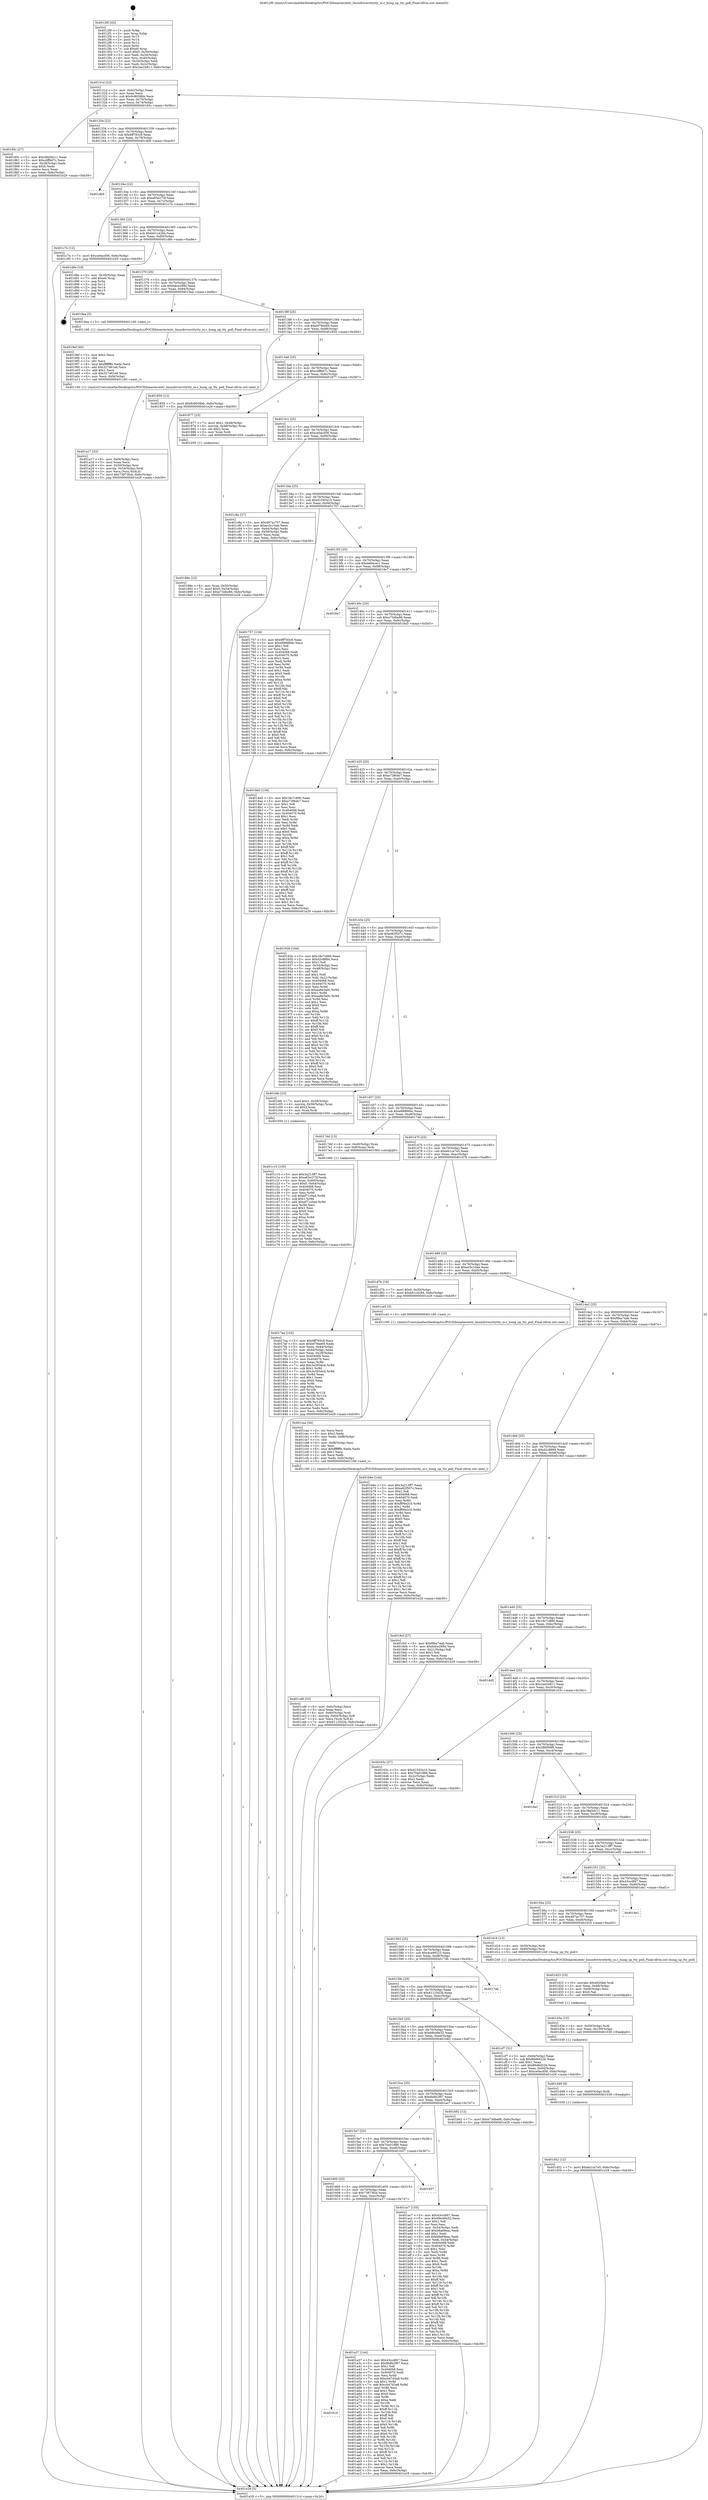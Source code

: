 digraph "0x4012f0" {
  label = "0x4012f0 (/mnt/c/Users/mathe/Desktop/tcc/POCII/binaries/extr_linuxdriversttytty_io.c_hung_up_tty_poll_Final-ollvm.out::main(0))"
  labelloc = "t"
  node[shape=record]

  Entry [label="",width=0.3,height=0.3,shape=circle,fillcolor=black,style=filled]
  "0x40131d" [label="{
     0x40131d [23]\l
     | [instrs]\l
     &nbsp;&nbsp;0x40131d \<+3\>: mov -0x6c(%rbp),%eax\l
     &nbsp;&nbsp;0x401320 \<+2\>: mov %eax,%ecx\l
     &nbsp;&nbsp;0x401322 \<+6\>: sub $0x9c8058bb,%ecx\l
     &nbsp;&nbsp;0x401328 \<+3\>: mov %eax,-0x70(%rbp)\l
     &nbsp;&nbsp;0x40132b \<+3\>: mov %ecx,-0x74(%rbp)\l
     &nbsp;&nbsp;0x40132e \<+6\>: je 000000000040185c \<main+0x56c\>\l
  }"]
  "0x40185c" [label="{
     0x40185c [27]\l
     | [instrs]\l
     &nbsp;&nbsp;0x40185c \<+5\>: mov $0x39a5dc11,%eax\l
     &nbsp;&nbsp;0x401861 \<+5\>: mov $0xcdffb67c,%ecx\l
     &nbsp;&nbsp;0x401866 \<+3\>: mov -0x28(%rbp),%edx\l
     &nbsp;&nbsp;0x401869 \<+3\>: cmp $0x0,%edx\l
     &nbsp;&nbsp;0x40186c \<+3\>: cmove %ecx,%eax\l
     &nbsp;&nbsp;0x40186f \<+3\>: mov %eax,-0x6c(%rbp)\l
     &nbsp;&nbsp;0x401872 \<+5\>: jmp 0000000000401e29 \<main+0xb39\>\l
  }"]
  "0x401334" [label="{
     0x401334 [22]\l
     | [instrs]\l
     &nbsp;&nbsp;0x401334 \<+5\>: jmp 0000000000401339 \<main+0x49\>\l
     &nbsp;&nbsp;0x401339 \<+3\>: mov -0x70(%rbp),%eax\l
     &nbsp;&nbsp;0x40133c \<+5\>: sub $0x9ff783c9,%eax\l
     &nbsp;&nbsp;0x401341 \<+3\>: mov %eax,-0x78(%rbp)\l
     &nbsp;&nbsp;0x401344 \<+6\>: je 0000000000401db9 \<main+0xac9\>\l
  }"]
  Exit [label="",width=0.3,height=0.3,shape=circle,fillcolor=black,style=filled,peripheries=2]
  "0x401db9" [label="{
     0x401db9\l
  }", style=dashed]
  "0x40134a" [label="{
     0x40134a [22]\l
     | [instrs]\l
     &nbsp;&nbsp;0x40134a \<+5\>: jmp 000000000040134f \<main+0x5f\>\l
     &nbsp;&nbsp;0x40134f \<+3\>: mov -0x70(%rbp),%eax\l
     &nbsp;&nbsp;0x401352 \<+5\>: sub $0xa65e273f,%eax\l
     &nbsp;&nbsp;0x401357 \<+3\>: mov %eax,-0x7c(%rbp)\l
     &nbsp;&nbsp;0x40135a \<+6\>: je 0000000000401c7e \<main+0x98e\>\l
  }"]
  "0x401d52" [label="{
     0x401d52 [12]\l
     | [instrs]\l
     &nbsp;&nbsp;0x401d52 \<+7\>: movl $0xeb1ca7e5,-0x6c(%rbp)\l
     &nbsp;&nbsp;0x401d59 \<+5\>: jmp 0000000000401e29 \<main+0xb39\>\l
  }"]
  "0x401c7e" [label="{
     0x401c7e [12]\l
     | [instrs]\l
     &nbsp;&nbsp;0x401c7e \<+7\>: movl $0xce0acd56,-0x6c(%rbp)\l
     &nbsp;&nbsp;0x401c85 \<+5\>: jmp 0000000000401e29 \<main+0xb39\>\l
  }"]
  "0x401360" [label="{
     0x401360 [22]\l
     | [instrs]\l
     &nbsp;&nbsp;0x401360 \<+5\>: jmp 0000000000401365 \<main+0x75\>\l
     &nbsp;&nbsp;0x401365 \<+3\>: mov -0x70(%rbp),%eax\l
     &nbsp;&nbsp;0x401368 \<+5\>: sub $0xb01c4284,%eax\l
     &nbsp;&nbsp;0x40136d \<+3\>: mov %eax,-0x80(%rbp)\l
     &nbsp;&nbsp;0x401370 \<+6\>: je 0000000000401d8e \<main+0xa9e\>\l
  }"]
  "0x401d49" [label="{
     0x401d49 [9]\l
     | [instrs]\l
     &nbsp;&nbsp;0x401d49 \<+4\>: mov -0x60(%rbp),%rdi\l
     &nbsp;&nbsp;0x401d4d \<+5\>: call 0000000000401030 \<free@plt\>\l
     | [calls]\l
     &nbsp;&nbsp;0x401030 \{1\} (unknown)\l
  }"]
  "0x401d8e" [label="{
     0x401d8e [19]\l
     | [instrs]\l
     &nbsp;&nbsp;0x401d8e \<+3\>: mov -0x30(%rbp),%eax\l
     &nbsp;&nbsp;0x401d91 \<+7\>: add $0xe0,%rsp\l
     &nbsp;&nbsp;0x401d98 \<+1\>: pop %rbx\l
     &nbsp;&nbsp;0x401d99 \<+2\>: pop %r12\l
     &nbsp;&nbsp;0x401d9b \<+2\>: pop %r14\l
     &nbsp;&nbsp;0x401d9d \<+2\>: pop %r15\l
     &nbsp;&nbsp;0x401d9f \<+1\>: pop %rbp\l
     &nbsp;&nbsp;0x401da0 \<+1\>: ret\l
  }"]
  "0x401376" [label="{
     0x401376 [25]\l
     | [instrs]\l
     &nbsp;&nbsp;0x401376 \<+5\>: jmp 000000000040137b \<main+0x8b\>\l
     &nbsp;&nbsp;0x40137b \<+3\>: mov -0x70(%rbp),%eax\l
     &nbsp;&nbsp;0x40137e \<+5\>: sub $0xbdce289d,%eax\l
     &nbsp;&nbsp;0x401383 \<+6\>: mov %eax,-0x84(%rbp)\l
     &nbsp;&nbsp;0x401389 \<+6\>: je 00000000004019ea \<main+0x6fa\>\l
  }"]
  "0x401d3a" [label="{
     0x401d3a [15]\l
     | [instrs]\l
     &nbsp;&nbsp;0x401d3a \<+4\>: mov -0x50(%rbp),%rdi\l
     &nbsp;&nbsp;0x401d3e \<+6\>: mov %eax,-0x100(%rbp)\l
     &nbsp;&nbsp;0x401d44 \<+5\>: call 0000000000401030 \<free@plt\>\l
     | [calls]\l
     &nbsp;&nbsp;0x401030 \{1\} (unknown)\l
  }"]
  "0x4019ea" [label="{
     0x4019ea [5]\l
     | [instrs]\l
     &nbsp;&nbsp;0x4019ea \<+5\>: call 0000000000401160 \<next_i\>\l
     | [calls]\l
     &nbsp;&nbsp;0x401160 \{1\} (/mnt/c/Users/mathe/Desktop/tcc/POCII/binaries/extr_linuxdriversttytty_io.c_hung_up_tty_poll_Final-ollvm.out::next_i)\l
  }"]
  "0x40138f" [label="{
     0x40138f [25]\l
     | [instrs]\l
     &nbsp;&nbsp;0x40138f \<+5\>: jmp 0000000000401394 \<main+0xa4\>\l
     &nbsp;&nbsp;0x401394 \<+3\>: mov -0x70(%rbp),%eax\l
     &nbsp;&nbsp;0x401397 \<+5\>: sub $0xbf79ee69,%eax\l
     &nbsp;&nbsp;0x40139c \<+6\>: mov %eax,-0x88(%rbp)\l
     &nbsp;&nbsp;0x4013a2 \<+6\>: je 0000000000401850 \<main+0x560\>\l
  }"]
  "0x401d23" [label="{
     0x401d23 [23]\l
     | [instrs]\l
     &nbsp;&nbsp;0x401d23 \<+10\>: movabs $0x4020b6,%rdi\l
     &nbsp;&nbsp;0x401d2d \<+3\>: mov %eax,-0x68(%rbp)\l
     &nbsp;&nbsp;0x401d30 \<+3\>: mov -0x68(%rbp),%esi\l
     &nbsp;&nbsp;0x401d33 \<+2\>: mov $0x0,%al\l
     &nbsp;&nbsp;0x401d35 \<+5\>: call 0000000000401040 \<printf@plt\>\l
     | [calls]\l
     &nbsp;&nbsp;0x401040 \{1\} (unknown)\l
  }"]
  "0x401850" [label="{
     0x401850 [12]\l
     | [instrs]\l
     &nbsp;&nbsp;0x401850 \<+7\>: movl $0x9c8058bb,-0x6c(%rbp)\l
     &nbsp;&nbsp;0x401857 \<+5\>: jmp 0000000000401e29 \<main+0xb39\>\l
  }"]
  "0x4013a8" [label="{
     0x4013a8 [25]\l
     | [instrs]\l
     &nbsp;&nbsp;0x4013a8 \<+5\>: jmp 00000000004013ad \<main+0xbd\>\l
     &nbsp;&nbsp;0x4013ad \<+3\>: mov -0x70(%rbp),%eax\l
     &nbsp;&nbsp;0x4013b0 \<+5\>: sub $0xcdffb67c,%eax\l
     &nbsp;&nbsp;0x4013b5 \<+6\>: mov %eax,-0x8c(%rbp)\l
     &nbsp;&nbsp;0x4013bb \<+6\>: je 0000000000401877 \<main+0x587\>\l
  }"]
  "0x401cd6" [label="{
     0x401cd6 [33]\l
     | [instrs]\l
     &nbsp;&nbsp;0x401cd6 \<+6\>: mov -0xfc(%rbp),%ecx\l
     &nbsp;&nbsp;0x401cdc \<+3\>: imul %eax,%ecx\l
     &nbsp;&nbsp;0x401cdf \<+4\>: mov -0x60(%rbp),%rdi\l
     &nbsp;&nbsp;0x401ce3 \<+4\>: movslq -0x64(%rbp),%r8\l
     &nbsp;&nbsp;0x401ce7 \<+4\>: mov %ecx,(%rdi,%r8,4)\l
     &nbsp;&nbsp;0x401ceb \<+7\>: movl $0x6112542b,-0x6c(%rbp)\l
     &nbsp;&nbsp;0x401cf2 \<+5\>: jmp 0000000000401e29 \<main+0xb39\>\l
  }"]
  "0x401877" [label="{
     0x401877 [23]\l
     | [instrs]\l
     &nbsp;&nbsp;0x401877 \<+7\>: movl $0x1,-0x48(%rbp)\l
     &nbsp;&nbsp;0x40187e \<+4\>: movslq -0x48(%rbp),%rax\l
     &nbsp;&nbsp;0x401882 \<+4\>: shl $0x2,%rax\l
     &nbsp;&nbsp;0x401886 \<+3\>: mov %rax,%rdi\l
     &nbsp;&nbsp;0x401889 \<+5\>: call 0000000000401050 \<malloc@plt\>\l
     | [calls]\l
     &nbsp;&nbsp;0x401050 \{1\} (unknown)\l
  }"]
  "0x4013c1" [label="{
     0x4013c1 [25]\l
     | [instrs]\l
     &nbsp;&nbsp;0x4013c1 \<+5\>: jmp 00000000004013c6 \<main+0xd6\>\l
     &nbsp;&nbsp;0x4013c6 \<+3\>: mov -0x70(%rbp),%eax\l
     &nbsp;&nbsp;0x4013c9 \<+5\>: sub $0xce0acd56,%eax\l
     &nbsp;&nbsp;0x4013ce \<+6\>: mov %eax,-0x90(%rbp)\l
     &nbsp;&nbsp;0x4013d4 \<+6\>: je 0000000000401c8a \<main+0x99a\>\l
  }"]
  "0x401caa" [label="{
     0x401caa [44]\l
     | [instrs]\l
     &nbsp;&nbsp;0x401caa \<+2\>: xor %ecx,%ecx\l
     &nbsp;&nbsp;0x401cac \<+5\>: mov $0x2,%edx\l
     &nbsp;&nbsp;0x401cb1 \<+6\>: mov %edx,-0xf8(%rbp)\l
     &nbsp;&nbsp;0x401cb7 \<+1\>: cltd\l
     &nbsp;&nbsp;0x401cb8 \<+6\>: mov -0xf8(%rbp),%esi\l
     &nbsp;&nbsp;0x401cbe \<+2\>: idiv %esi\l
     &nbsp;&nbsp;0x401cc0 \<+6\>: imul $0xfffffffe,%edx,%edx\l
     &nbsp;&nbsp;0x401cc6 \<+3\>: sub $0x1,%ecx\l
     &nbsp;&nbsp;0x401cc9 \<+2\>: sub %ecx,%edx\l
     &nbsp;&nbsp;0x401ccb \<+6\>: mov %edx,-0xfc(%rbp)\l
     &nbsp;&nbsp;0x401cd1 \<+5\>: call 0000000000401160 \<next_i\>\l
     | [calls]\l
     &nbsp;&nbsp;0x401160 \{1\} (/mnt/c/Users/mathe/Desktop/tcc/POCII/binaries/extr_linuxdriversttytty_io.c_hung_up_tty_poll_Final-ollvm.out::next_i)\l
  }"]
  "0x401c8a" [label="{
     0x401c8a [27]\l
     | [instrs]\l
     &nbsp;&nbsp;0x401c8a \<+5\>: mov $0x497ac757,%eax\l
     &nbsp;&nbsp;0x401c8f \<+5\>: mov $0xec5c10ab,%ecx\l
     &nbsp;&nbsp;0x401c94 \<+3\>: mov -0x64(%rbp),%edx\l
     &nbsp;&nbsp;0x401c97 \<+3\>: cmp -0x58(%rbp),%edx\l
     &nbsp;&nbsp;0x401c9a \<+3\>: cmovl %ecx,%eax\l
     &nbsp;&nbsp;0x401c9d \<+3\>: mov %eax,-0x6c(%rbp)\l
     &nbsp;&nbsp;0x401ca0 \<+5\>: jmp 0000000000401e29 \<main+0xb39\>\l
  }"]
  "0x4013da" [label="{
     0x4013da [25]\l
     | [instrs]\l
     &nbsp;&nbsp;0x4013da \<+5\>: jmp 00000000004013df \<main+0xef\>\l
     &nbsp;&nbsp;0x4013df \<+3\>: mov -0x70(%rbp),%eax\l
     &nbsp;&nbsp;0x4013e2 \<+5\>: sub $0xd1545a10,%eax\l
     &nbsp;&nbsp;0x4013e7 \<+6\>: mov %eax,-0x94(%rbp)\l
     &nbsp;&nbsp;0x4013ed \<+6\>: je 0000000000401757 \<main+0x467\>\l
  }"]
  "0x401c15" [label="{
     0x401c15 [105]\l
     | [instrs]\l
     &nbsp;&nbsp;0x401c15 \<+5\>: mov $0x3a213ff7,%ecx\l
     &nbsp;&nbsp;0x401c1a \<+5\>: mov $0xa65e273f,%edx\l
     &nbsp;&nbsp;0x401c1f \<+4\>: mov %rax,-0x60(%rbp)\l
     &nbsp;&nbsp;0x401c23 \<+7\>: movl $0x0,-0x64(%rbp)\l
     &nbsp;&nbsp;0x401c2a \<+7\>: mov 0x404068,%esi\l
     &nbsp;&nbsp;0x401c31 \<+8\>: mov 0x404070,%r8d\l
     &nbsp;&nbsp;0x401c39 \<+3\>: mov %esi,%r9d\l
     &nbsp;&nbsp;0x401c3c \<+7\>: sub $0xef71c0a4,%r9d\l
     &nbsp;&nbsp;0x401c43 \<+4\>: sub $0x1,%r9d\l
     &nbsp;&nbsp;0x401c47 \<+7\>: add $0xef71c0a4,%r9d\l
     &nbsp;&nbsp;0x401c4e \<+4\>: imul %r9d,%esi\l
     &nbsp;&nbsp;0x401c52 \<+3\>: and $0x1,%esi\l
     &nbsp;&nbsp;0x401c55 \<+3\>: cmp $0x0,%esi\l
     &nbsp;&nbsp;0x401c58 \<+4\>: sete %r10b\l
     &nbsp;&nbsp;0x401c5c \<+4\>: cmp $0xa,%r8d\l
     &nbsp;&nbsp;0x401c60 \<+4\>: setl %r11b\l
     &nbsp;&nbsp;0x401c64 \<+3\>: mov %r10b,%bl\l
     &nbsp;&nbsp;0x401c67 \<+3\>: and %r11b,%bl\l
     &nbsp;&nbsp;0x401c6a \<+3\>: xor %r11b,%r10b\l
     &nbsp;&nbsp;0x401c6d \<+3\>: or %r10b,%bl\l
     &nbsp;&nbsp;0x401c70 \<+3\>: test $0x1,%bl\l
     &nbsp;&nbsp;0x401c73 \<+3\>: cmovne %edx,%ecx\l
     &nbsp;&nbsp;0x401c76 \<+3\>: mov %ecx,-0x6c(%rbp)\l
     &nbsp;&nbsp;0x401c79 \<+5\>: jmp 0000000000401e29 \<main+0xb39\>\l
  }"]
  "0x401757" [label="{
     0x401757 [134]\l
     | [instrs]\l
     &nbsp;&nbsp;0x401757 \<+5\>: mov $0x9ff783c9,%eax\l
     &nbsp;&nbsp;0x40175c \<+5\>: mov $0xe898884c,%ecx\l
     &nbsp;&nbsp;0x401761 \<+2\>: mov $0x1,%dl\l
     &nbsp;&nbsp;0x401763 \<+2\>: xor %esi,%esi\l
     &nbsp;&nbsp;0x401765 \<+7\>: mov 0x404068,%edi\l
     &nbsp;&nbsp;0x40176c \<+8\>: mov 0x404070,%r8d\l
     &nbsp;&nbsp;0x401774 \<+3\>: sub $0x1,%esi\l
     &nbsp;&nbsp;0x401777 \<+3\>: mov %edi,%r9d\l
     &nbsp;&nbsp;0x40177a \<+3\>: add %esi,%r9d\l
     &nbsp;&nbsp;0x40177d \<+4\>: imul %r9d,%edi\l
     &nbsp;&nbsp;0x401781 \<+3\>: and $0x1,%edi\l
     &nbsp;&nbsp;0x401784 \<+3\>: cmp $0x0,%edi\l
     &nbsp;&nbsp;0x401787 \<+4\>: sete %r10b\l
     &nbsp;&nbsp;0x40178b \<+4\>: cmp $0xa,%r8d\l
     &nbsp;&nbsp;0x40178f \<+4\>: setl %r11b\l
     &nbsp;&nbsp;0x401793 \<+3\>: mov %r10b,%bl\l
     &nbsp;&nbsp;0x401796 \<+3\>: xor $0xff,%bl\l
     &nbsp;&nbsp;0x401799 \<+3\>: mov %r11b,%r14b\l
     &nbsp;&nbsp;0x40179c \<+4\>: xor $0xff,%r14b\l
     &nbsp;&nbsp;0x4017a0 \<+3\>: xor $0x0,%dl\l
     &nbsp;&nbsp;0x4017a3 \<+3\>: mov %bl,%r15b\l
     &nbsp;&nbsp;0x4017a6 \<+4\>: and $0x0,%r15b\l
     &nbsp;&nbsp;0x4017aa \<+3\>: and %dl,%r10b\l
     &nbsp;&nbsp;0x4017ad \<+3\>: mov %r14b,%r12b\l
     &nbsp;&nbsp;0x4017b0 \<+4\>: and $0x0,%r12b\l
     &nbsp;&nbsp;0x4017b4 \<+3\>: and %dl,%r11b\l
     &nbsp;&nbsp;0x4017b7 \<+3\>: or %r10b,%r15b\l
     &nbsp;&nbsp;0x4017ba \<+3\>: or %r11b,%r12b\l
     &nbsp;&nbsp;0x4017bd \<+3\>: xor %r12b,%r15b\l
     &nbsp;&nbsp;0x4017c0 \<+3\>: or %r14b,%bl\l
     &nbsp;&nbsp;0x4017c3 \<+3\>: xor $0xff,%bl\l
     &nbsp;&nbsp;0x4017c6 \<+3\>: or $0x0,%dl\l
     &nbsp;&nbsp;0x4017c9 \<+2\>: and %dl,%bl\l
     &nbsp;&nbsp;0x4017cb \<+3\>: or %bl,%r15b\l
     &nbsp;&nbsp;0x4017ce \<+4\>: test $0x1,%r15b\l
     &nbsp;&nbsp;0x4017d2 \<+3\>: cmovne %ecx,%eax\l
     &nbsp;&nbsp;0x4017d5 \<+3\>: mov %eax,-0x6c(%rbp)\l
     &nbsp;&nbsp;0x4017d8 \<+5\>: jmp 0000000000401e29 \<main+0xb39\>\l
  }"]
  "0x4013f3" [label="{
     0x4013f3 [25]\l
     | [instrs]\l
     &nbsp;&nbsp;0x4013f3 \<+5\>: jmp 00000000004013f8 \<main+0x108\>\l
     &nbsp;&nbsp;0x4013f8 \<+3\>: mov -0x70(%rbp),%eax\l
     &nbsp;&nbsp;0x4013fb \<+5\>: sub $0xde84cec1,%eax\l
     &nbsp;&nbsp;0x401400 \<+6\>: mov %eax,-0x98(%rbp)\l
     &nbsp;&nbsp;0x401406 \<+6\>: je 00000000004016e7 \<main+0x3f7\>\l
  }"]
  "0x401619" [label="{
     0x401619\l
  }", style=dashed]
  "0x4016e7" [label="{
     0x4016e7\l
  }", style=dashed]
  "0x40140c" [label="{
     0x40140c [25]\l
     | [instrs]\l
     &nbsp;&nbsp;0x40140c \<+5\>: jmp 0000000000401411 \<main+0x121\>\l
     &nbsp;&nbsp;0x401411 \<+3\>: mov -0x70(%rbp),%eax\l
     &nbsp;&nbsp;0x401414 \<+5\>: sub $0xe73dbe86,%eax\l
     &nbsp;&nbsp;0x401419 \<+6\>: mov %eax,-0x9c(%rbp)\l
     &nbsp;&nbsp;0x40141f \<+6\>: je 00000000004018a5 \<main+0x5b5\>\l
  }"]
  "0x401a37" [label="{
     0x401a37 [144]\l
     | [instrs]\l
     &nbsp;&nbsp;0x401a37 \<+5\>: mov $0x43ccdf47,%eax\l
     &nbsp;&nbsp;0x401a3c \<+5\>: mov $0x6b8b2f97,%ecx\l
     &nbsp;&nbsp;0x401a41 \<+2\>: mov $0x1,%dl\l
     &nbsp;&nbsp;0x401a43 \<+7\>: mov 0x404068,%esi\l
     &nbsp;&nbsp;0x401a4a \<+7\>: mov 0x404070,%edi\l
     &nbsp;&nbsp;0x401a51 \<+3\>: mov %esi,%r8d\l
     &nbsp;&nbsp;0x401a54 \<+7\>: sub $0xcb47d3a8,%r8d\l
     &nbsp;&nbsp;0x401a5b \<+4\>: sub $0x1,%r8d\l
     &nbsp;&nbsp;0x401a5f \<+7\>: add $0xcb47d3a8,%r8d\l
     &nbsp;&nbsp;0x401a66 \<+4\>: imul %r8d,%esi\l
     &nbsp;&nbsp;0x401a6a \<+3\>: and $0x1,%esi\l
     &nbsp;&nbsp;0x401a6d \<+3\>: cmp $0x0,%esi\l
     &nbsp;&nbsp;0x401a70 \<+4\>: sete %r9b\l
     &nbsp;&nbsp;0x401a74 \<+3\>: cmp $0xa,%edi\l
     &nbsp;&nbsp;0x401a77 \<+4\>: setl %r10b\l
     &nbsp;&nbsp;0x401a7b \<+3\>: mov %r9b,%r11b\l
     &nbsp;&nbsp;0x401a7e \<+4\>: xor $0xff,%r11b\l
     &nbsp;&nbsp;0x401a82 \<+3\>: mov %r10b,%bl\l
     &nbsp;&nbsp;0x401a85 \<+3\>: xor $0xff,%bl\l
     &nbsp;&nbsp;0x401a88 \<+3\>: xor $0x0,%dl\l
     &nbsp;&nbsp;0x401a8b \<+3\>: mov %r11b,%r14b\l
     &nbsp;&nbsp;0x401a8e \<+4\>: and $0x0,%r14b\l
     &nbsp;&nbsp;0x401a92 \<+3\>: and %dl,%r9b\l
     &nbsp;&nbsp;0x401a95 \<+3\>: mov %bl,%r15b\l
     &nbsp;&nbsp;0x401a98 \<+4\>: and $0x0,%r15b\l
     &nbsp;&nbsp;0x401a9c \<+3\>: and %dl,%r10b\l
     &nbsp;&nbsp;0x401a9f \<+3\>: or %r9b,%r14b\l
     &nbsp;&nbsp;0x401aa2 \<+3\>: or %r10b,%r15b\l
     &nbsp;&nbsp;0x401aa5 \<+3\>: xor %r15b,%r14b\l
     &nbsp;&nbsp;0x401aa8 \<+3\>: or %bl,%r11b\l
     &nbsp;&nbsp;0x401aab \<+4\>: xor $0xff,%r11b\l
     &nbsp;&nbsp;0x401aaf \<+3\>: or $0x0,%dl\l
     &nbsp;&nbsp;0x401ab2 \<+3\>: and %dl,%r11b\l
     &nbsp;&nbsp;0x401ab5 \<+3\>: or %r11b,%r14b\l
     &nbsp;&nbsp;0x401ab8 \<+4\>: test $0x1,%r14b\l
     &nbsp;&nbsp;0x401abc \<+3\>: cmovne %ecx,%eax\l
     &nbsp;&nbsp;0x401abf \<+3\>: mov %eax,-0x6c(%rbp)\l
     &nbsp;&nbsp;0x401ac2 \<+5\>: jmp 0000000000401e29 \<main+0xb39\>\l
  }"]
  "0x4018a5" [label="{
     0x4018a5 [134]\l
     | [instrs]\l
     &nbsp;&nbsp;0x4018a5 \<+5\>: mov $0x18c7c890,%eax\l
     &nbsp;&nbsp;0x4018aa \<+5\>: mov $0xe73f6de7,%ecx\l
     &nbsp;&nbsp;0x4018af \<+2\>: mov $0x1,%dl\l
     &nbsp;&nbsp;0x4018b1 \<+2\>: xor %esi,%esi\l
     &nbsp;&nbsp;0x4018b3 \<+7\>: mov 0x404068,%edi\l
     &nbsp;&nbsp;0x4018ba \<+8\>: mov 0x404070,%r8d\l
     &nbsp;&nbsp;0x4018c2 \<+3\>: sub $0x1,%esi\l
     &nbsp;&nbsp;0x4018c5 \<+3\>: mov %edi,%r9d\l
     &nbsp;&nbsp;0x4018c8 \<+3\>: add %esi,%r9d\l
     &nbsp;&nbsp;0x4018cb \<+4\>: imul %r9d,%edi\l
     &nbsp;&nbsp;0x4018cf \<+3\>: and $0x1,%edi\l
     &nbsp;&nbsp;0x4018d2 \<+3\>: cmp $0x0,%edi\l
     &nbsp;&nbsp;0x4018d5 \<+4\>: sete %r10b\l
     &nbsp;&nbsp;0x4018d9 \<+4\>: cmp $0xa,%r8d\l
     &nbsp;&nbsp;0x4018dd \<+4\>: setl %r11b\l
     &nbsp;&nbsp;0x4018e1 \<+3\>: mov %r10b,%bl\l
     &nbsp;&nbsp;0x4018e4 \<+3\>: xor $0xff,%bl\l
     &nbsp;&nbsp;0x4018e7 \<+3\>: mov %r11b,%r14b\l
     &nbsp;&nbsp;0x4018ea \<+4\>: xor $0xff,%r14b\l
     &nbsp;&nbsp;0x4018ee \<+3\>: xor $0x1,%dl\l
     &nbsp;&nbsp;0x4018f1 \<+3\>: mov %bl,%r15b\l
     &nbsp;&nbsp;0x4018f4 \<+4\>: and $0xff,%r15b\l
     &nbsp;&nbsp;0x4018f8 \<+3\>: and %dl,%r10b\l
     &nbsp;&nbsp;0x4018fb \<+3\>: mov %r14b,%r12b\l
     &nbsp;&nbsp;0x4018fe \<+4\>: and $0xff,%r12b\l
     &nbsp;&nbsp;0x401902 \<+3\>: and %dl,%r11b\l
     &nbsp;&nbsp;0x401905 \<+3\>: or %r10b,%r15b\l
     &nbsp;&nbsp;0x401908 \<+3\>: or %r11b,%r12b\l
     &nbsp;&nbsp;0x40190b \<+3\>: xor %r12b,%r15b\l
     &nbsp;&nbsp;0x40190e \<+3\>: or %r14b,%bl\l
     &nbsp;&nbsp;0x401911 \<+3\>: xor $0xff,%bl\l
     &nbsp;&nbsp;0x401914 \<+3\>: or $0x1,%dl\l
     &nbsp;&nbsp;0x401917 \<+2\>: and %dl,%bl\l
     &nbsp;&nbsp;0x401919 \<+3\>: or %bl,%r15b\l
     &nbsp;&nbsp;0x40191c \<+4\>: test $0x1,%r15b\l
     &nbsp;&nbsp;0x401920 \<+3\>: cmovne %ecx,%eax\l
     &nbsp;&nbsp;0x401923 \<+3\>: mov %eax,-0x6c(%rbp)\l
     &nbsp;&nbsp;0x401926 \<+5\>: jmp 0000000000401e29 \<main+0xb39\>\l
  }"]
  "0x401425" [label="{
     0x401425 [25]\l
     | [instrs]\l
     &nbsp;&nbsp;0x401425 \<+5\>: jmp 000000000040142a \<main+0x13a\>\l
     &nbsp;&nbsp;0x40142a \<+3\>: mov -0x70(%rbp),%eax\l
     &nbsp;&nbsp;0x40142d \<+5\>: sub $0xe73f6de7,%eax\l
     &nbsp;&nbsp;0x401432 \<+6\>: mov %eax,-0xa0(%rbp)\l
     &nbsp;&nbsp;0x401438 \<+6\>: je 000000000040192b \<main+0x63b\>\l
  }"]
  "0x401600" [label="{
     0x401600 [25]\l
     | [instrs]\l
     &nbsp;&nbsp;0x401600 \<+5\>: jmp 0000000000401605 \<main+0x315\>\l
     &nbsp;&nbsp;0x401605 \<+3\>: mov -0x70(%rbp),%eax\l
     &nbsp;&nbsp;0x401608 \<+5\>: sub $0x73873fcb,%eax\l
     &nbsp;&nbsp;0x40160d \<+6\>: mov %eax,-0xec(%rbp)\l
     &nbsp;&nbsp;0x401613 \<+6\>: je 0000000000401a37 \<main+0x747\>\l
  }"]
  "0x40192b" [label="{
     0x40192b [164]\l
     | [instrs]\l
     &nbsp;&nbsp;0x40192b \<+5\>: mov $0x18c7c890,%eax\l
     &nbsp;&nbsp;0x401930 \<+5\>: mov $0xd2c8884,%ecx\l
     &nbsp;&nbsp;0x401935 \<+2\>: mov $0x1,%dl\l
     &nbsp;&nbsp;0x401937 \<+3\>: mov -0x54(%rbp),%esi\l
     &nbsp;&nbsp;0x40193a \<+3\>: cmp -0x48(%rbp),%esi\l
     &nbsp;&nbsp;0x40193d \<+4\>: setl %dil\l
     &nbsp;&nbsp;0x401941 \<+4\>: and $0x1,%dil\l
     &nbsp;&nbsp;0x401945 \<+4\>: mov %dil,-0x21(%rbp)\l
     &nbsp;&nbsp;0x401949 \<+7\>: mov 0x404068,%esi\l
     &nbsp;&nbsp;0x401950 \<+8\>: mov 0x404070,%r8d\l
     &nbsp;&nbsp;0x401958 \<+3\>: mov %esi,%r9d\l
     &nbsp;&nbsp;0x40195b \<+7\>: sub $0xaa8e3a0c,%r9d\l
     &nbsp;&nbsp;0x401962 \<+4\>: sub $0x1,%r9d\l
     &nbsp;&nbsp;0x401966 \<+7\>: add $0xaa8e3a0c,%r9d\l
     &nbsp;&nbsp;0x40196d \<+4\>: imul %r9d,%esi\l
     &nbsp;&nbsp;0x401971 \<+3\>: and $0x1,%esi\l
     &nbsp;&nbsp;0x401974 \<+3\>: cmp $0x0,%esi\l
     &nbsp;&nbsp;0x401977 \<+4\>: sete %dil\l
     &nbsp;&nbsp;0x40197b \<+4\>: cmp $0xa,%r8d\l
     &nbsp;&nbsp;0x40197f \<+4\>: setl %r10b\l
     &nbsp;&nbsp;0x401983 \<+3\>: mov %dil,%r11b\l
     &nbsp;&nbsp;0x401986 \<+4\>: xor $0xff,%r11b\l
     &nbsp;&nbsp;0x40198a \<+3\>: mov %r10b,%bl\l
     &nbsp;&nbsp;0x40198d \<+3\>: xor $0xff,%bl\l
     &nbsp;&nbsp;0x401990 \<+3\>: xor $0x0,%dl\l
     &nbsp;&nbsp;0x401993 \<+3\>: mov %r11b,%r14b\l
     &nbsp;&nbsp;0x401996 \<+4\>: and $0x0,%r14b\l
     &nbsp;&nbsp;0x40199a \<+3\>: and %dl,%dil\l
     &nbsp;&nbsp;0x40199d \<+3\>: mov %bl,%r15b\l
     &nbsp;&nbsp;0x4019a0 \<+4\>: and $0x0,%r15b\l
     &nbsp;&nbsp;0x4019a4 \<+3\>: and %dl,%r10b\l
     &nbsp;&nbsp;0x4019a7 \<+3\>: or %dil,%r14b\l
     &nbsp;&nbsp;0x4019aa \<+3\>: or %r10b,%r15b\l
     &nbsp;&nbsp;0x4019ad \<+3\>: xor %r15b,%r14b\l
     &nbsp;&nbsp;0x4019b0 \<+3\>: or %bl,%r11b\l
     &nbsp;&nbsp;0x4019b3 \<+4\>: xor $0xff,%r11b\l
     &nbsp;&nbsp;0x4019b7 \<+3\>: or $0x0,%dl\l
     &nbsp;&nbsp;0x4019ba \<+3\>: and %dl,%r11b\l
     &nbsp;&nbsp;0x4019bd \<+3\>: or %r11b,%r14b\l
     &nbsp;&nbsp;0x4019c0 \<+4\>: test $0x1,%r14b\l
     &nbsp;&nbsp;0x4019c4 \<+3\>: cmovne %ecx,%eax\l
     &nbsp;&nbsp;0x4019c7 \<+3\>: mov %eax,-0x6c(%rbp)\l
     &nbsp;&nbsp;0x4019ca \<+5\>: jmp 0000000000401e29 \<main+0xb39\>\l
  }"]
  "0x40143e" [label="{
     0x40143e [25]\l
     | [instrs]\l
     &nbsp;&nbsp;0x40143e \<+5\>: jmp 0000000000401443 \<main+0x153\>\l
     &nbsp;&nbsp;0x401443 \<+3\>: mov -0x70(%rbp),%eax\l
     &nbsp;&nbsp;0x401446 \<+5\>: sub $0xe82f507c,%eax\l
     &nbsp;&nbsp;0x40144b \<+6\>: mov %eax,-0xa4(%rbp)\l
     &nbsp;&nbsp;0x401451 \<+6\>: je 0000000000401bfe \<main+0x90e\>\l
  }"]
  "0x401657" [label="{
     0x401657\l
  }", style=dashed]
  "0x401bfe" [label="{
     0x401bfe [23]\l
     | [instrs]\l
     &nbsp;&nbsp;0x401bfe \<+7\>: movl $0x1,-0x58(%rbp)\l
     &nbsp;&nbsp;0x401c05 \<+4\>: movslq -0x58(%rbp),%rax\l
     &nbsp;&nbsp;0x401c09 \<+4\>: shl $0x2,%rax\l
     &nbsp;&nbsp;0x401c0d \<+3\>: mov %rax,%rdi\l
     &nbsp;&nbsp;0x401c10 \<+5\>: call 0000000000401050 \<malloc@plt\>\l
     | [calls]\l
     &nbsp;&nbsp;0x401050 \{1\} (unknown)\l
  }"]
  "0x401457" [label="{
     0x401457 [25]\l
     | [instrs]\l
     &nbsp;&nbsp;0x401457 \<+5\>: jmp 000000000040145c \<main+0x16c\>\l
     &nbsp;&nbsp;0x40145c \<+3\>: mov -0x70(%rbp),%eax\l
     &nbsp;&nbsp;0x40145f \<+5\>: sub $0xe898884c,%eax\l
     &nbsp;&nbsp;0x401464 \<+6\>: mov %eax,-0xa8(%rbp)\l
     &nbsp;&nbsp;0x40146a \<+6\>: je 00000000004017dd \<main+0x4ed\>\l
  }"]
  "0x4015e7" [label="{
     0x4015e7 [25]\l
     | [instrs]\l
     &nbsp;&nbsp;0x4015e7 \<+5\>: jmp 00000000004015ec \<main+0x2fc\>\l
     &nbsp;&nbsp;0x4015ec \<+3\>: mov -0x70(%rbp),%eax\l
     &nbsp;&nbsp;0x4015ef \<+5\>: sub $0x70a01886,%eax\l
     &nbsp;&nbsp;0x4015f4 \<+6\>: mov %eax,-0xe8(%rbp)\l
     &nbsp;&nbsp;0x4015fa \<+6\>: je 0000000000401657 \<main+0x367\>\l
  }"]
  "0x4017dd" [label="{
     0x4017dd [13]\l
     | [instrs]\l
     &nbsp;&nbsp;0x4017dd \<+4\>: mov -0x40(%rbp),%rax\l
     &nbsp;&nbsp;0x4017e1 \<+4\>: mov 0x8(%rax),%rdi\l
     &nbsp;&nbsp;0x4017e5 \<+5\>: call 0000000000401060 \<atoi@plt\>\l
     | [calls]\l
     &nbsp;&nbsp;0x401060 \{1\} (unknown)\l
  }"]
  "0x401470" [label="{
     0x401470 [25]\l
     | [instrs]\l
     &nbsp;&nbsp;0x401470 \<+5\>: jmp 0000000000401475 \<main+0x185\>\l
     &nbsp;&nbsp;0x401475 \<+3\>: mov -0x70(%rbp),%eax\l
     &nbsp;&nbsp;0x401478 \<+5\>: sub $0xeb1ca7e5,%eax\l
     &nbsp;&nbsp;0x40147d \<+6\>: mov %eax,-0xac(%rbp)\l
     &nbsp;&nbsp;0x401483 \<+6\>: je 0000000000401d7b \<main+0xa8b\>\l
  }"]
  "0x401ac7" [label="{
     0x401ac7 [155]\l
     | [instrs]\l
     &nbsp;&nbsp;0x401ac7 \<+5\>: mov $0x43ccdf47,%eax\l
     &nbsp;&nbsp;0x401acc \<+5\>: mov $0x69e48e32,%ecx\l
     &nbsp;&nbsp;0x401ad1 \<+2\>: mov $0x1,%dl\l
     &nbsp;&nbsp;0x401ad3 \<+2\>: xor %esi,%esi\l
     &nbsp;&nbsp;0x401ad5 \<+3\>: mov -0x54(%rbp),%edi\l
     &nbsp;&nbsp;0x401ad8 \<+6\>: add $0xb8a69eac,%edi\l
     &nbsp;&nbsp;0x401ade \<+3\>: add $0x1,%edi\l
     &nbsp;&nbsp;0x401ae1 \<+6\>: sub $0xb8a69eac,%edi\l
     &nbsp;&nbsp;0x401ae7 \<+3\>: mov %edi,-0x54(%rbp)\l
     &nbsp;&nbsp;0x401aea \<+7\>: mov 0x404068,%edi\l
     &nbsp;&nbsp;0x401af1 \<+8\>: mov 0x404070,%r8d\l
     &nbsp;&nbsp;0x401af9 \<+3\>: sub $0x1,%esi\l
     &nbsp;&nbsp;0x401afc \<+3\>: mov %edi,%r9d\l
     &nbsp;&nbsp;0x401aff \<+3\>: add %esi,%r9d\l
     &nbsp;&nbsp;0x401b02 \<+4\>: imul %r9d,%edi\l
     &nbsp;&nbsp;0x401b06 \<+3\>: and $0x1,%edi\l
     &nbsp;&nbsp;0x401b09 \<+3\>: cmp $0x0,%edi\l
     &nbsp;&nbsp;0x401b0c \<+4\>: sete %r10b\l
     &nbsp;&nbsp;0x401b10 \<+4\>: cmp $0xa,%r8d\l
     &nbsp;&nbsp;0x401b14 \<+4\>: setl %r11b\l
     &nbsp;&nbsp;0x401b18 \<+3\>: mov %r10b,%bl\l
     &nbsp;&nbsp;0x401b1b \<+3\>: xor $0xff,%bl\l
     &nbsp;&nbsp;0x401b1e \<+3\>: mov %r11b,%r14b\l
     &nbsp;&nbsp;0x401b21 \<+4\>: xor $0xff,%r14b\l
     &nbsp;&nbsp;0x401b25 \<+3\>: xor $0x1,%dl\l
     &nbsp;&nbsp;0x401b28 \<+3\>: mov %bl,%r15b\l
     &nbsp;&nbsp;0x401b2b \<+4\>: and $0xff,%r15b\l
     &nbsp;&nbsp;0x401b2f \<+3\>: and %dl,%r10b\l
     &nbsp;&nbsp;0x401b32 \<+3\>: mov %r14b,%r12b\l
     &nbsp;&nbsp;0x401b35 \<+4\>: and $0xff,%r12b\l
     &nbsp;&nbsp;0x401b39 \<+3\>: and %dl,%r11b\l
     &nbsp;&nbsp;0x401b3c \<+3\>: or %r10b,%r15b\l
     &nbsp;&nbsp;0x401b3f \<+3\>: or %r11b,%r12b\l
     &nbsp;&nbsp;0x401b42 \<+3\>: xor %r12b,%r15b\l
     &nbsp;&nbsp;0x401b45 \<+3\>: or %r14b,%bl\l
     &nbsp;&nbsp;0x401b48 \<+3\>: xor $0xff,%bl\l
     &nbsp;&nbsp;0x401b4b \<+3\>: or $0x1,%dl\l
     &nbsp;&nbsp;0x401b4e \<+2\>: and %dl,%bl\l
     &nbsp;&nbsp;0x401b50 \<+3\>: or %bl,%r15b\l
     &nbsp;&nbsp;0x401b53 \<+4\>: test $0x1,%r15b\l
     &nbsp;&nbsp;0x401b57 \<+3\>: cmovne %ecx,%eax\l
     &nbsp;&nbsp;0x401b5a \<+3\>: mov %eax,-0x6c(%rbp)\l
     &nbsp;&nbsp;0x401b5d \<+5\>: jmp 0000000000401e29 \<main+0xb39\>\l
  }"]
  "0x401d7b" [label="{
     0x401d7b [19]\l
     | [instrs]\l
     &nbsp;&nbsp;0x401d7b \<+7\>: movl $0x0,-0x30(%rbp)\l
     &nbsp;&nbsp;0x401d82 \<+7\>: movl $0xb01c4284,-0x6c(%rbp)\l
     &nbsp;&nbsp;0x401d89 \<+5\>: jmp 0000000000401e29 \<main+0xb39\>\l
  }"]
  "0x401489" [label="{
     0x401489 [25]\l
     | [instrs]\l
     &nbsp;&nbsp;0x401489 \<+5\>: jmp 000000000040148e \<main+0x19e\>\l
     &nbsp;&nbsp;0x40148e \<+3\>: mov -0x70(%rbp),%eax\l
     &nbsp;&nbsp;0x401491 \<+5\>: sub $0xec5c10ab,%eax\l
     &nbsp;&nbsp;0x401496 \<+6\>: mov %eax,-0xb0(%rbp)\l
     &nbsp;&nbsp;0x40149c \<+6\>: je 0000000000401ca5 \<main+0x9b5\>\l
  }"]
  "0x4015ce" [label="{
     0x4015ce [25]\l
     | [instrs]\l
     &nbsp;&nbsp;0x4015ce \<+5\>: jmp 00000000004015d3 \<main+0x2e3\>\l
     &nbsp;&nbsp;0x4015d3 \<+3\>: mov -0x70(%rbp),%eax\l
     &nbsp;&nbsp;0x4015d6 \<+5\>: sub $0x6b8b2f97,%eax\l
     &nbsp;&nbsp;0x4015db \<+6\>: mov %eax,-0xe4(%rbp)\l
     &nbsp;&nbsp;0x4015e1 \<+6\>: je 0000000000401ac7 \<main+0x7d7\>\l
  }"]
  "0x401ca5" [label="{
     0x401ca5 [5]\l
     | [instrs]\l
     &nbsp;&nbsp;0x401ca5 \<+5\>: call 0000000000401160 \<next_i\>\l
     | [calls]\l
     &nbsp;&nbsp;0x401160 \{1\} (/mnt/c/Users/mathe/Desktop/tcc/POCII/binaries/extr_linuxdriversttytty_io.c_hung_up_tty_poll_Final-ollvm.out::next_i)\l
  }"]
  "0x4014a2" [label="{
     0x4014a2 [25]\l
     | [instrs]\l
     &nbsp;&nbsp;0x4014a2 \<+5\>: jmp 00000000004014a7 \<main+0x1b7\>\l
     &nbsp;&nbsp;0x4014a7 \<+3\>: mov -0x70(%rbp),%eax\l
     &nbsp;&nbsp;0x4014aa \<+5\>: sub $0xf9ba74ab,%eax\l
     &nbsp;&nbsp;0x4014af \<+6\>: mov %eax,-0xb4(%rbp)\l
     &nbsp;&nbsp;0x4014b5 \<+6\>: je 0000000000401b6e \<main+0x87e\>\l
  }"]
  "0x401b62" [label="{
     0x401b62 [12]\l
     | [instrs]\l
     &nbsp;&nbsp;0x401b62 \<+7\>: movl $0xe73dbe86,-0x6c(%rbp)\l
     &nbsp;&nbsp;0x401b69 \<+5\>: jmp 0000000000401e29 \<main+0xb39\>\l
  }"]
  "0x401b6e" [label="{
     0x401b6e [144]\l
     | [instrs]\l
     &nbsp;&nbsp;0x401b6e \<+5\>: mov $0x3a213ff7,%eax\l
     &nbsp;&nbsp;0x401b73 \<+5\>: mov $0xe82f507c,%ecx\l
     &nbsp;&nbsp;0x401b78 \<+2\>: mov $0x1,%dl\l
     &nbsp;&nbsp;0x401b7a \<+7\>: mov 0x404068,%esi\l
     &nbsp;&nbsp;0x401b81 \<+7\>: mov 0x404070,%edi\l
     &nbsp;&nbsp;0x401b88 \<+3\>: mov %esi,%r8d\l
     &nbsp;&nbsp;0x401b8b \<+7\>: add $0xff06e2c5,%r8d\l
     &nbsp;&nbsp;0x401b92 \<+4\>: sub $0x1,%r8d\l
     &nbsp;&nbsp;0x401b96 \<+7\>: sub $0xff06e2c5,%r8d\l
     &nbsp;&nbsp;0x401b9d \<+4\>: imul %r8d,%esi\l
     &nbsp;&nbsp;0x401ba1 \<+3\>: and $0x1,%esi\l
     &nbsp;&nbsp;0x401ba4 \<+3\>: cmp $0x0,%esi\l
     &nbsp;&nbsp;0x401ba7 \<+4\>: sete %r9b\l
     &nbsp;&nbsp;0x401bab \<+3\>: cmp $0xa,%edi\l
     &nbsp;&nbsp;0x401bae \<+4\>: setl %r10b\l
     &nbsp;&nbsp;0x401bb2 \<+3\>: mov %r9b,%r11b\l
     &nbsp;&nbsp;0x401bb5 \<+4\>: xor $0xff,%r11b\l
     &nbsp;&nbsp;0x401bb9 \<+3\>: mov %r10b,%bl\l
     &nbsp;&nbsp;0x401bbc \<+3\>: xor $0xff,%bl\l
     &nbsp;&nbsp;0x401bbf \<+3\>: xor $0x1,%dl\l
     &nbsp;&nbsp;0x401bc2 \<+3\>: mov %r11b,%r14b\l
     &nbsp;&nbsp;0x401bc5 \<+4\>: and $0xff,%r14b\l
     &nbsp;&nbsp;0x401bc9 \<+3\>: and %dl,%r9b\l
     &nbsp;&nbsp;0x401bcc \<+3\>: mov %bl,%r15b\l
     &nbsp;&nbsp;0x401bcf \<+4\>: and $0xff,%r15b\l
     &nbsp;&nbsp;0x401bd3 \<+3\>: and %dl,%r10b\l
     &nbsp;&nbsp;0x401bd6 \<+3\>: or %r9b,%r14b\l
     &nbsp;&nbsp;0x401bd9 \<+3\>: or %r10b,%r15b\l
     &nbsp;&nbsp;0x401bdc \<+3\>: xor %r15b,%r14b\l
     &nbsp;&nbsp;0x401bdf \<+3\>: or %bl,%r11b\l
     &nbsp;&nbsp;0x401be2 \<+4\>: xor $0xff,%r11b\l
     &nbsp;&nbsp;0x401be6 \<+3\>: or $0x1,%dl\l
     &nbsp;&nbsp;0x401be9 \<+3\>: and %dl,%r11b\l
     &nbsp;&nbsp;0x401bec \<+3\>: or %r11b,%r14b\l
     &nbsp;&nbsp;0x401bef \<+4\>: test $0x1,%r14b\l
     &nbsp;&nbsp;0x401bf3 \<+3\>: cmovne %ecx,%eax\l
     &nbsp;&nbsp;0x401bf6 \<+3\>: mov %eax,-0x6c(%rbp)\l
     &nbsp;&nbsp;0x401bf9 \<+5\>: jmp 0000000000401e29 \<main+0xb39\>\l
  }"]
  "0x4014bb" [label="{
     0x4014bb [25]\l
     | [instrs]\l
     &nbsp;&nbsp;0x4014bb \<+5\>: jmp 00000000004014c0 \<main+0x1d0\>\l
     &nbsp;&nbsp;0x4014c0 \<+3\>: mov -0x70(%rbp),%eax\l
     &nbsp;&nbsp;0x4014c3 \<+5\>: sub $0xd2c8884,%eax\l
     &nbsp;&nbsp;0x4014c8 \<+6\>: mov %eax,-0xb8(%rbp)\l
     &nbsp;&nbsp;0x4014ce \<+6\>: je 00000000004019cf \<main+0x6df\>\l
  }"]
  "0x4015b5" [label="{
     0x4015b5 [25]\l
     | [instrs]\l
     &nbsp;&nbsp;0x4015b5 \<+5\>: jmp 00000000004015ba \<main+0x2ca\>\l
     &nbsp;&nbsp;0x4015ba \<+3\>: mov -0x70(%rbp),%eax\l
     &nbsp;&nbsp;0x4015bd \<+5\>: sub $0x69e48e32,%eax\l
     &nbsp;&nbsp;0x4015c2 \<+6\>: mov %eax,-0xe0(%rbp)\l
     &nbsp;&nbsp;0x4015c8 \<+6\>: je 0000000000401b62 \<main+0x872\>\l
  }"]
  "0x4019cf" [label="{
     0x4019cf [27]\l
     | [instrs]\l
     &nbsp;&nbsp;0x4019cf \<+5\>: mov $0xf9ba74ab,%eax\l
     &nbsp;&nbsp;0x4019d4 \<+5\>: mov $0xbdce289d,%ecx\l
     &nbsp;&nbsp;0x4019d9 \<+3\>: mov -0x21(%rbp),%dl\l
     &nbsp;&nbsp;0x4019dc \<+3\>: test $0x1,%dl\l
     &nbsp;&nbsp;0x4019df \<+3\>: cmovne %ecx,%eax\l
     &nbsp;&nbsp;0x4019e2 \<+3\>: mov %eax,-0x6c(%rbp)\l
     &nbsp;&nbsp;0x4019e5 \<+5\>: jmp 0000000000401e29 \<main+0xb39\>\l
  }"]
  "0x4014d4" [label="{
     0x4014d4 [25]\l
     | [instrs]\l
     &nbsp;&nbsp;0x4014d4 \<+5\>: jmp 00000000004014d9 \<main+0x1e9\>\l
     &nbsp;&nbsp;0x4014d9 \<+3\>: mov -0x70(%rbp),%eax\l
     &nbsp;&nbsp;0x4014dc \<+5\>: sub $0x18c7c890,%eax\l
     &nbsp;&nbsp;0x4014e1 \<+6\>: mov %eax,-0xbc(%rbp)\l
     &nbsp;&nbsp;0x4014e7 \<+6\>: je 0000000000401dd5 \<main+0xae5\>\l
  }"]
  "0x401cf7" [label="{
     0x401cf7 [31]\l
     | [instrs]\l
     &nbsp;&nbsp;0x401cf7 \<+3\>: mov -0x64(%rbp),%eax\l
     &nbsp;&nbsp;0x401cfa \<+5\>: sub $0x86d6d22b,%eax\l
     &nbsp;&nbsp;0x401cff \<+3\>: add $0x1,%eax\l
     &nbsp;&nbsp;0x401d02 \<+5\>: add $0x86d6d22b,%eax\l
     &nbsp;&nbsp;0x401d07 \<+3\>: mov %eax,-0x64(%rbp)\l
     &nbsp;&nbsp;0x401d0a \<+7\>: movl $0xce0acd56,-0x6c(%rbp)\l
     &nbsp;&nbsp;0x401d11 \<+5\>: jmp 0000000000401e29 \<main+0xb39\>\l
  }"]
  "0x401dd5" [label="{
     0x401dd5\l
  }", style=dashed]
  "0x4014ed" [label="{
     0x4014ed [25]\l
     | [instrs]\l
     &nbsp;&nbsp;0x4014ed \<+5\>: jmp 00000000004014f2 \<main+0x202\>\l
     &nbsp;&nbsp;0x4014f2 \<+3\>: mov -0x70(%rbp),%eax\l
     &nbsp;&nbsp;0x4014f5 \<+5\>: sub $0x2ae24811,%eax\l
     &nbsp;&nbsp;0x4014fa \<+6\>: mov %eax,-0xc0(%rbp)\l
     &nbsp;&nbsp;0x401500 \<+6\>: je 000000000040163c \<main+0x34c\>\l
  }"]
  "0x40159c" [label="{
     0x40159c [25]\l
     | [instrs]\l
     &nbsp;&nbsp;0x40159c \<+5\>: jmp 00000000004015a1 \<main+0x2b1\>\l
     &nbsp;&nbsp;0x4015a1 \<+3\>: mov -0x70(%rbp),%eax\l
     &nbsp;&nbsp;0x4015a4 \<+5\>: sub $0x6112542b,%eax\l
     &nbsp;&nbsp;0x4015a9 \<+6\>: mov %eax,-0xdc(%rbp)\l
     &nbsp;&nbsp;0x4015af \<+6\>: je 0000000000401cf7 \<main+0xa07\>\l
  }"]
  "0x40163c" [label="{
     0x40163c [27]\l
     | [instrs]\l
     &nbsp;&nbsp;0x40163c \<+5\>: mov $0xd1545a10,%eax\l
     &nbsp;&nbsp;0x401641 \<+5\>: mov $0x70a01886,%ecx\l
     &nbsp;&nbsp;0x401646 \<+3\>: mov -0x2c(%rbp),%edx\l
     &nbsp;&nbsp;0x401649 \<+3\>: cmp $0x2,%edx\l
     &nbsp;&nbsp;0x40164c \<+3\>: cmovne %ecx,%eax\l
     &nbsp;&nbsp;0x40164f \<+3\>: mov %eax,-0x6c(%rbp)\l
     &nbsp;&nbsp;0x401652 \<+5\>: jmp 0000000000401e29 \<main+0xb39\>\l
  }"]
  "0x401506" [label="{
     0x401506 [25]\l
     | [instrs]\l
     &nbsp;&nbsp;0x401506 \<+5\>: jmp 000000000040150b \<main+0x21b\>\l
     &nbsp;&nbsp;0x40150b \<+3\>: mov -0x70(%rbp),%eax\l
     &nbsp;&nbsp;0x40150e \<+5\>: sub $0x386f58f9,%eax\l
     &nbsp;&nbsp;0x401513 \<+6\>: mov %eax,-0xc4(%rbp)\l
     &nbsp;&nbsp;0x401519 \<+6\>: je 0000000000401da1 \<main+0xab1\>\l
  }"]
  "0x401e29" [label="{
     0x401e29 [5]\l
     | [instrs]\l
     &nbsp;&nbsp;0x401e29 \<+5\>: jmp 000000000040131d \<main+0x2d\>\l
  }"]
  "0x4012f0" [label="{
     0x4012f0 [45]\l
     | [instrs]\l
     &nbsp;&nbsp;0x4012f0 \<+1\>: push %rbp\l
     &nbsp;&nbsp;0x4012f1 \<+3\>: mov %rsp,%rbp\l
     &nbsp;&nbsp;0x4012f4 \<+2\>: push %r15\l
     &nbsp;&nbsp;0x4012f6 \<+2\>: push %r14\l
     &nbsp;&nbsp;0x4012f8 \<+2\>: push %r12\l
     &nbsp;&nbsp;0x4012fa \<+1\>: push %rbx\l
     &nbsp;&nbsp;0x4012fb \<+7\>: sub $0xe0,%rsp\l
     &nbsp;&nbsp;0x401302 \<+7\>: movl $0x0,-0x30(%rbp)\l
     &nbsp;&nbsp;0x401309 \<+3\>: mov %edi,-0x34(%rbp)\l
     &nbsp;&nbsp;0x40130c \<+4\>: mov %rsi,-0x40(%rbp)\l
     &nbsp;&nbsp;0x401310 \<+3\>: mov -0x34(%rbp),%edi\l
     &nbsp;&nbsp;0x401313 \<+3\>: mov %edi,-0x2c(%rbp)\l
     &nbsp;&nbsp;0x401316 \<+7\>: movl $0x2ae24811,-0x6c(%rbp)\l
  }"]
  "0x4017ea" [label="{
     0x4017ea [102]\l
     | [instrs]\l
     &nbsp;&nbsp;0x4017ea \<+5\>: mov $0x9ff783c9,%ecx\l
     &nbsp;&nbsp;0x4017ef \<+5\>: mov $0xbf79ee69,%edx\l
     &nbsp;&nbsp;0x4017f4 \<+3\>: mov %eax,-0x44(%rbp)\l
     &nbsp;&nbsp;0x4017f7 \<+3\>: mov -0x44(%rbp),%eax\l
     &nbsp;&nbsp;0x4017fa \<+3\>: mov %eax,-0x28(%rbp)\l
     &nbsp;&nbsp;0x4017fd \<+7\>: mov 0x404068,%eax\l
     &nbsp;&nbsp;0x401804 \<+7\>: mov 0x404070,%esi\l
     &nbsp;&nbsp;0x40180b \<+3\>: mov %eax,%r8d\l
     &nbsp;&nbsp;0x40180e \<+7\>: add $0x3e393dcd,%r8d\l
     &nbsp;&nbsp;0x401815 \<+4\>: sub $0x1,%r8d\l
     &nbsp;&nbsp;0x401819 \<+7\>: sub $0x3e393dcd,%r8d\l
     &nbsp;&nbsp;0x401820 \<+4\>: imul %r8d,%eax\l
     &nbsp;&nbsp;0x401824 \<+3\>: and $0x1,%eax\l
     &nbsp;&nbsp;0x401827 \<+3\>: cmp $0x0,%eax\l
     &nbsp;&nbsp;0x40182a \<+4\>: sete %r9b\l
     &nbsp;&nbsp;0x40182e \<+3\>: cmp $0xa,%esi\l
     &nbsp;&nbsp;0x401831 \<+4\>: setl %r10b\l
     &nbsp;&nbsp;0x401835 \<+3\>: mov %r9b,%r11b\l
     &nbsp;&nbsp;0x401838 \<+3\>: and %r10b,%r11b\l
     &nbsp;&nbsp;0x40183b \<+3\>: xor %r10b,%r9b\l
     &nbsp;&nbsp;0x40183e \<+3\>: or %r9b,%r11b\l
     &nbsp;&nbsp;0x401841 \<+4\>: test $0x1,%r11b\l
     &nbsp;&nbsp;0x401845 \<+3\>: cmovne %edx,%ecx\l
     &nbsp;&nbsp;0x401848 \<+3\>: mov %ecx,-0x6c(%rbp)\l
     &nbsp;&nbsp;0x40184b \<+5\>: jmp 0000000000401e29 \<main+0xb39\>\l
  }"]
  "0x40188e" [label="{
     0x40188e [23]\l
     | [instrs]\l
     &nbsp;&nbsp;0x40188e \<+4\>: mov %rax,-0x50(%rbp)\l
     &nbsp;&nbsp;0x401892 \<+7\>: movl $0x0,-0x54(%rbp)\l
     &nbsp;&nbsp;0x401899 \<+7\>: movl $0xe73dbe86,-0x6c(%rbp)\l
     &nbsp;&nbsp;0x4018a0 \<+5\>: jmp 0000000000401e29 \<main+0xb39\>\l
  }"]
  "0x4019ef" [label="{
     0x4019ef [40]\l
     | [instrs]\l
     &nbsp;&nbsp;0x4019ef \<+5\>: mov $0x2,%ecx\l
     &nbsp;&nbsp;0x4019f4 \<+1\>: cltd\l
     &nbsp;&nbsp;0x4019f5 \<+2\>: idiv %ecx\l
     &nbsp;&nbsp;0x4019f7 \<+6\>: imul $0xfffffffe,%edx,%ecx\l
     &nbsp;&nbsp;0x4019fd \<+6\>: add $0x327461e6,%ecx\l
     &nbsp;&nbsp;0x401a03 \<+3\>: add $0x1,%ecx\l
     &nbsp;&nbsp;0x401a06 \<+6\>: sub $0x327461e6,%ecx\l
     &nbsp;&nbsp;0x401a0c \<+6\>: mov %ecx,-0xf4(%rbp)\l
     &nbsp;&nbsp;0x401a12 \<+5\>: call 0000000000401160 \<next_i\>\l
     | [calls]\l
     &nbsp;&nbsp;0x401160 \{1\} (/mnt/c/Users/mathe/Desktop/tcc/POCII/binaries/extr_linuxdriversttytty_io.c_hung_up_tty_poll_Final-ollvm.out::next_i)\l
  }"]
  "0x401a17" [label="{
     0x401a17 [32]\l
     | [instrs]\l
     &nbsp;&nbsp;0x401a17 \<+6\>: mov -0xf4(%rbp),%ecx\l
     &nbsp;&nbsp;0x401a1d \<+3\>: imul %eax,%ecx\l
     &nbsp;&nbsp;0x401a20 \<+4\>: mov -0x50(%rbp),%rsi\l
     &nbsp;&nbsp;0x401a24 \<+4\>: movslq -0x54(%rbp),%rdi\l
     &nbsp;&nbsp;0x401a28 \<+3\>: mov %ecx,(%rsi,%rdi,4)\l
     &nbsp;&nbsp;0x401a2b \<+7\>: movl $0x73873fcb,-0x6c(%rbp)\l
     &nbsp;&nbsp;0x401a32 \<+5\>: jmp 0000000000401e29 \<main+0xb39\>\l
  }"]
  "0x40174b" [label="{
     0x40174b\l
  }", style=dashed]
  "0x401da1" [label="{
     0x401da1\l
  }", style=dashed]
  "0x40151f" [label="{
     0x40151f [25]\l
     | [instrs]\l
     &nbsp;&nbsp;0x40151f \<+5\>: jmp 0000000000401524 \<main+0x234\>\l
     &nbsp;&nbsp;0x401524 \<+3\>: mov -0x70(%rbp),%eax\l
     &nbsp;&nbsp;0x401527 \<+5\>: sub $0x39a5dc11,%eax\l
     &nbsp;&nbsp;0x40152c \<+6\>: mov %eax,-0xc8(%rbp)\l
     &nbsp;&nbsp;0x401532 \<+6\>: je 0000000000401d5e \<main+0xa6e\>\l
  }"]
  "0x401583" [label="{
     0x401583 [25]\l
     | [instrs]\l
     &nbsp;&nbsp;0x401583 \<+5\>: jmp 0000000000401588 \<main+0x298\>\l
     &nbsp;&nbsp;0x401588 \<+3\>: mov -0x70(%rbp),%eax\l
     &nbsp;&nbsp;0x40158b \<+5\>: sub $0x4ca99223,%eax\l
     &nbsp;&nbsp;0x401590 \<+6\>: mov %eax,-0xd8(%rbp)\l
     &nbsp;&nbsp;0x401596 \<+6\>: je 000000000040174b \<main+0x45b\>\l
  }"]
  "0x401d5e" [label="{
     0x401d5e\l
  }", style=dashed]
  "0x401538" [label="{
     0x401538 [25]\l
     | [instrs]\l
     &nbsp;&nbsp;0x401538 \<+5\>: jmp 000000000040153d \<main+0x24d\>\l
     &nbsp;&nbsp;0x40153d \<+3\>: mov -0x70(%rbp),%eax\l
     &nbsp;&nbsp;0x401540 \<+5\>: sub $0x3a213ff7,%eax\l
     &nbsp;&nbsp;0x401545 \<+6\>: mov %eax,-0xcc(%rbp)\l
     &nbsp;&nbsp;0x40154b \<+6\>: je 0000000000401e00 \<main+0xb10\>\l
  }"]
  "0x401d16" [label="{
     0x401d16 [13]\l
     | [instrs]\l
     &nbsp;&nbsp;0x401d16 \<+4\>: mov -0x50(%rbp),%rdi\l
     &nbsp;&nbsp;0x401d1a \<+4\>: mov -0x60(%rbp),%rsi\l
     &nbsp;&nbsp;0x401d1e \<+5\>: call 0000000000401240 \<hung_up_tty_poll\>\l
     | [calls]\l
     &nbsp;&nbsp;0x401240 \{1\} (/mnt/c/Users/mathe/Desktop/tcc/POCII/binaries/extr_linuxdriversttytty_io.c_hung_up_tty_poll_Final-ollvm.out::hung_up_tty_poll)\l
  }"]
  "0x401e00" [label="{
     0x401e00\l
  }", style=dashed]
  "0x401551" [label="{
     0x401551 [25]\l
     | [instrs]\l
     &nbsp;&nbsp;0x401551 \<+5\>: jmp 0000000000401556 \<main+0x266\>\l
     &nbsp;&nbsp;0x401556 \<+3\>: mov -0x70(%rbp),%eax\l
     &nbsp;&nbsp;0x401559 \<+5\>: sub $0x43ccdf47,%eax\l
     &nbsp;&nbsp;0x40155e \<+6\>: mov %eax,-0xd0(%rbp)\l
     &nbsp;&nbsp;0x401564 \<+6\>: je 0000000000401de1 \<main+0xaf1\>\l
  }"]
  "0x40156a" [label="{
     0x40156a [25]\l
     | [instrs]\l
     &nbsp;&nbsp;0x40156a \<+5\>: jmp 000000000040156f \<main+0x27f\>\l
     &nbsp;&nbsp;0x40156f \<+3\>: mov -0x70(%rbp),%eax\l
     &nbsp;&nbsp;0x401572 \<+5\>: sub $0x497ac757,%eax\l
     &nbsp;&nbsp;0x401577 \<+6\>: mov %eax,-0xd4(%rbp)\l
     &nbsp;&nbsp;0x40157d \<+6\>: je 0000000000401d16 \<main+0xa26\>\l
  }"]
  "0x401de1" [label="{
     0x401de1\l
  }", style=dashed]
  Entry -> "0x4012f0" [label=" 1"]
  "0x40131d" -> "0x40185c" [label=" 1"]
  "0x40131d" -> "0x401334" [label=" 25"]
  "0x401d8e" -> Exit [label=" 1"]
  "0x401334" -> "0x401db9" [label=" 0"]
  "0x401334" -> "0x40134a" [label=" 25"]
  "0x401d7b" -> "0x401e29" [label=" 1"]
  "0x40134a" -> "0x401c7e" [label=" 1"]
  "0x40134a" -> "0x401360" [label=" 24"]
  "0x401d52" -> "0x401e29" [label=" 1"]
  "0x401360" -> "0x401d8e" [label=" 1"]
  "0x401360" -> "0x401376" [label=" 23"]
  "0x401d49" -> "0x401d52" [label=" 1"]
  "0x401376" -> "0x4019ea" [label=" 1"]
  "0x401376" -> "0x40138f" [label=" 22"]
  "0x401d3a" -> "0x401d49" [label=" 1"]
  "0x40138f" -> "0x401850" [label=" 1"]
  "0x40138f" -> "0x4013a8" [label=" 21"]
  "0x401d23" -> "0x401d3a" [label=" 1"]
  "0x4013a8" -> "0x401877" [label=" 1"]
  "0x4013a8" -> "0x4013c1" [label=" 20"]
  "0x401d16" -> "0x401d23" [label=" 1"]
  "0x4013c1" -> "0x401c8a" [label=" 2"]
  "0x4013c1" -> "0x4013da" [label=" 18"]
  "0x401cf7" -> "0x401e29" [label=" 1"]
  "0x4013da" -> "0x401757" [label=" 1"]
  "0x4013da" -> "0x4013f3" [label=" 17"]
  "0x401cd6" -> "0x401e29" [label=" 1"]
  "0x4013f3" -> "0x4016e7" [label=" 0"]
  "0x4013f3" -> "0x40140c" [label=" 17"]
  "0x401caa" -> "0x401cd6" [label=" 1"]
  "0x40140c" -> "0x4018a5" [label=" 2"]
  "0x40140c" -> "0x401425" [label=" 15"]
  "0x401ca5" -> "0x401caa" [label=" 1"]
  "0x401425" -> "0x40192b" [label=" 2"]
  "0x401425" -> "0x40143e" [label=" 13"]
  "0x401c7e" -> "0x401e29" [label=" 1"]
  "0x40143e" -> "0x401bfe" [label=" 1"]
  "0x40143e" -> "0x401457" [label=" 12"]
  "0x401c15" -> "0x401e29" [label=" 1"]
  "0x401457" -> "0x4017dd" [label=" 1"]
  "0x401457" -> "0x401470" [label=" 11"]
  "0x401b6e" -> "0x401e29" [label=" 1"]
  "0x401470" -> "0x401d7b" [label=" 1"]
  "0x401470" -> "0x401489" [label=" 10"]
  "0x401b62" -> "0x401e29" [label=" 1"]
  "0x401489" -> "0x401ca5" [label=" 1"]
  "0x401489" -> "0x4014a2" [label=" 9"]
  "0x401a37" -> "0x401e29" [label=" 1"]
  "0x4014a2" -> "0x401b6e" [label=" 1"]
  "0x4014a2" -> "0x4014bb" [label=" 8"]
  "0x401600" -> "0x401619" [label=" 0"]
  "0x4014bb" -> "0x4019cf" [label=" 2"]
  "0x4014bb" -> "0x4014d4" [label=" 6"]
  "0x401c8a" -> "0x401e29" [label=" 2"]
  "0x4014d4" -> "0x401dd5" [label=" 0"]
  "0x4014d4" -> "0x4014ed" [label=" 6"]
  "0x4015e7" -> "0x401600" [label=" 1"]
  "0x4014ed" -> "0x40163c" [label=" 1"]
  "0x4014ed" -> "0x401506" [label=" 5"]
  "0x40163c" -> "0x401e29" [label=" 1"]
  "0x4012f0" -> "0x40131d" [label=" 1"]
  "0x401e29" -> "0x40131d" [label=" 25"]
  "0x401757" -> "0x401e29" [label=" 1"]
  "0x4017dd" -> "0x4017ea" [label=" 1"]
  "0x4017ea" -> "0x401e29" [label=" 1"]
  "0x401850" -> "0x401e29" [label=" 1"]
  "0x40185c" -> "0x401e29" [label=" 1"]
  "0x401877" -> "0x40188e" [label=" 1"]
  "0x40188e" -> "0x401e29" [label=" 1"]
  "0x4018a5" -> "0x401e29" [label=" 2"]
  "0x40192b" -> "0x401e29" [label=" 2"]
  "0x4019cf" -> "0x401e29" [label=" 2"]
  "0x4019ea" -> "0x4019ef" [label=" 1"]
  "0x4019ef" -> "0x401a17" [label=" 1"]
  "0x401a17" -> "0x401e29" [label=" 1"]
  "0x401bfe" -> "0x401c15" [label=" 1"]
  "0x401506" -> "0x401da1" [label=" 0"]
  "0x401506" -> "0x40151f" [label=" 5"]
  "0x4015ce" -> "0x4015e7" [label=" 1"]
  "0x40151f" -> "0x401d5e" [label=" 0"]
  "0x40151f" -> "0x401538" [label=" 5"]
  "0x401ac7" -> "0x401e29" [label=" 1"]
  "0x401538" -> "0x401e00" [label=" 0"]
  "0x401538" -> "0x401551" [label=" 5"]
  "0x4015b5" -> "0x4015ce" [label=" 2"]
  "0x401551" -> "0x401de1" [label=" 0"]
  "0x401551" -> "0x40156a" [label=" 5"]
  "0x4015b5" -> "0x401b62" [label=" 1"]
  "0x40156a" -> "0x401d16" [label=" 1"]
  "0x40156a" -> "0x401583" [label=" 4"]
  "0x4015ce" -> "0x401ac7" [label=" 1"]
  "0x401583" -> "0x40174b" [label=" 0"]
  "0x401583" -> "0x40159c" [label=" 4"]
  "0x4015e7" -> "0x401657" [label=" 0"]
  "0x40159c" -> "0x401cf7" [label=" 1"]
  "0x40159c" -> "0x4015b5" [label=" 3"]
  "0x401600" -> "0x401a37" [label=" 1"]
}
